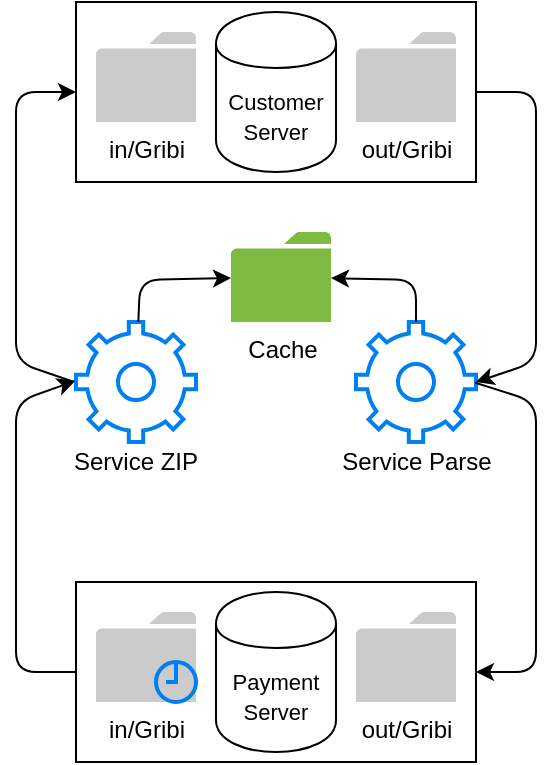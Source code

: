<mxfile version="13.0.1" type="device"><diagram id="Ka-lqZcNu6qHXXRH-ACD" name="Page-1"><mxGraphModel dx="358" dy="552" grid="1" gridSize="10" guides="1" tooltips="1" connect="1" arrows="1" fold="1" page="1" pageScale="1" pageWidth="300" pageHeight="400" math="0" shadow="0"><root><mxCell id="0"/><mxCell id="1" parent="0"/><mxCell id="SaWEK6s6M0D28ZFpTXxM-3" value="" style="rounded=0;whiteSpace=wrap;html=1;fillColor=none;" vertex="1" parent="1"><mxGeometry x="50" y="10" width="200" height="90" as="geometry"/></mxCell><mxCell id="SaWEK6s6M0D28ZFpTXxM-1" value="&lt;font style=&quot;font-size: 11px&quot;&gt;Customer Server&lt;/font&gt;" style="shape=cylinder;whiteSpace=wrap;html=1;boundedLbl=1;backgroundOutline=1;" vertex="1" parent="1"><mxGeometry x="120" y="15" width="60" height="80" as="geometry"/></mxCell><mxCell id="SaWEK6s6M0D28ZFpTXxM-5" value="in/Gribi" style="pointerEvents=1;shadow=0;dashed=0;html=1;strokeColor=none;labelPosition=center;verticalLabelPosition=bottom;verticalAlign=top;outlineConnect=0;align=center;shape=mxgraph.office.concepts.folder;fillColor=#CCCBCB;" vertex="1" parent="1"><mxGeometry x="60" y="25" width="50" height="45" as="geometry"/></mxCell><mxCell id="SaWEK6s6M0D28ZFpTXxM-6" value="out/Gribi" style="pointerEvents=1;shadow=0;dashed=0;html=1;strokeColor=none;labelPosition=center;verticalLabelPosition=bottom;verticalAlign=top;outlineConnect=0;align=center;shape=mxgraph.office.concepts.folder;fillColor=#CCCBCB;" vertex="1" parent="1"><mxGeometry x="190" y="25" width="50" height="45" as="geometry"/></mxCell><mxCell id="SaWEK6s6M0D28ZFpTXxM-7" value="" style="rounded=0;whiteSpace=wrap;html=1;fillColor=none;" vertex="1" parent="1"><mxGeometry x="50" y="300" width="200" height="90" as="geometry"/></mxCell><mxCell id="SaWEK6s6M0D28ZFpTXxM-8" value="&lt;font style=&quot;font-size: 11px&quot;&gt;Payment Server&lt;/font&gt;" style="shape=cylinder;whiteSpace=wrap;html=1;boundedLbl=1;backgroundOutline=1;" vertex="1" parent="1"><mxGeometry x="120" y="305" width="60" height="80" as="geometry"/></mxCell><mxCell id="SaWEK6s6M0D28ZFpTXxM-9" value="in/Gribi" style="pointerEvents=1;shadow=0;dashed=0;html=1;strokeColor=none;labelPosition=center;verticalLabelPosition=bottom;verticalAlign=top;outlineConnect=0;align=center;shape=mxgraph.office.concepts.folder;fillColor=#CCCBCB;" vertex="1" parent="1"><mxGeometry x="60" y="315" width="50" height="45" as="geometry"/></mxCell><mxCell id="SaWEK6s6M0D28ZFpTXxM-10" value="out/Gribi" style="pointerEvents=1;shadow=0;dashed=0;html=1;strokeColor=none;labelPosition=center;verticalLabelPosition=bottom;verticalAlign=top;outlineConnect=0;align=center;shape=mxgraph.office.concepts.folder;fillColor=#CCCBCB;" vertex="1" parent="1"><mxGeometry x="190" y="315" width="50" height="45" as="geometry"/></mxCell><mxCell id="SaWEK6s6M0D28ZFpTXxM-13" value="" style="html=1;verticalLabelPosition=bottom;align=center;labelBackgroundColor=#ffffff;verticalAlign=top;strokeWidth=2;strokeColor=#0080F0;shadow=0;dashed=0;shape=mxgraph.ios7.icons.clock;fillColor=none;" vertex="1" parent="1"><mxGeometry x="90" y="340" width="20" height="20" as="geometry"/></mxCell><mxCell id="SaWEK6s6M0D28ZFpTXxM-14" value="" style="html=1;verticalLabelPosition=bottom;align=center;labelBackgroundColor=#ffffff;verticalAlign=top;strokeWidth=2;strokeColor=#0080F0;shadow=0;dashed=0;shape=mxgraph.ios7.icons.settings;fillColor=none;" vertex="1" parent="1"><mxGeometry x="50" y="170" width="60" height="60" as="geometry"/></mxCell><mxCell id="SaWEK6s6M0D28ZFpTXxM-21" value="" style="html=1;verticalLabelPosition=bottom;align=center;labelBackgroundColor=#ffffff;verticalAlign=top;strokeWidth=2;strokeColor=#0080F0;shadow=0;dashed=0;shape=mxgraph.ios7.icons.settings;fillColor=none;" vertex="1" parent="1"><mxGeometry x="190" y="170" width="60" height="60" as="geometry"/></mxCell><mxCell id="SaWEK6s6M0D28ZFpTXxM-23" value="Service ZIP" style="text;html=1;strokeColor=none;fillColor=none;align=center;verticalAlign=middle;whiteSpace=wrap;rounded=0;" vertex="1" parent="1"><mxGeometry x="45" y="230" width="70" height="20" as="geometry"/></mxCell><mxCell id="SaWEK6s6M0D28ZFpTXxM-24" value="Service Parse" style="text;html=1;strokeColor=none;fillColor=none;align=center;verticalAlign=middle;whiteSpace=wrap;rounded=0;" vertex="1" parent="1"><mxGeometry x="177.5" y="230" width="85" height="20" as="geometry"/></mxCell><mxCell id="SaWEK6s6M0D28ZFpTXxM-25" value="Cache" style="pointerEvents=1;shadow=0;dashed=0;html=1;strokeColor=none;labelPosition=center;verticalLabelPosition=bottom;verticalAlign=top;outlineConnect=0;align=center;shape=mxgraph.office.concepts.folder;fillColor=#7FBA42;" vertex="1" parent="1"><mxGeometry x="127.5" y="125" width="50" height="45" as="geometry"/></mxCell><mxCell id="SaWEK6s6M0D28ZFpTXxM-26" value="" style="endArrow=classic;html=1;" edge="1" parent="1" source="SaWEK6s6M0D28ZFpTXxM-14" target="SaWEK6s6M0D28ZFpTXxM-25"><mxGeometry width="50" height="50" relative="1" as="geometry"><mxPoint x="130" y="190" as="sourcePoint"/><mxPoint x="180" y="140" as="targetPoint"/><Array as="points"><mxPoint x="82" y="149"/></Array></mxGeometry></mxCell><mxCell id="SaWEK6s6M0D28ZFpTXxM-27" value="" style="endArrow=classic;html=1;exitX=0.5;exitY=0;exitDx=0;exitDy=0;exitPerimeter=0;" edge="1" parent="1" source="SaWEK6s6M0D28ZFpTXxM-21" target="SaWEK6s6M0D28ZFpTXxM-25"><mxGeometry width="50" height="50" relative="1" as="geometry"><mxPoint x="130" y="190" as="sourcePoint"/><mxPoint x="178" y="151" as="targetPoint"/><Array as="points"><mxPoint x="220" y="149"/></Array></mxGeometry></mxCell><mxCell id="SaWEK6s6M0D28ZFpTXxM-28" value="" style="endArrow=classic;html=1;exitX=0.994;exitY=0.506;exitDx=0;exitDy=0;exitPerimeter=0;entryX=1;entryY=0.5;entryDx=0;entryDy=0;" edge="1" parent="1" source="SaWEK6s6M0D28ZFpTXxM-21" target="SaWEK6s6M0D28ZFpTXxM-7"><mxGeometry width="50" height="50" relative="1" as="geometry"><mxPoint x="250" y="170" as="sourcePoint"/><mxPoint x="300" y="120" as="targetPoint"/><Array as="points"><mxPoint x="280" y="210"/><mxPoint x="280" y="345"/></Array></mxGeometry></mxCell><mxCell id="SaWEK6s6M0D28ZFpTXxM-30" value="" style="endArrow=classic;html=1;exitX=0;exitY=0.5;exitDx=0;exitDy=0;entryX=-0.006;entryY=0.49;entryDx=0;entryDy=0;entryPerimeter=0;" edge="1" parent="1" source="SaWEK6s6M0D28ZFpTXxM-7" target="SaWEK6s6M0D28ZFpTXxM-14"><mxGeometry width="50" height="50" relative="1" as="geometry"><mxPoint x="30" y="170" as="sourcePoint"/><mxPoint x="80" y="120" as="targetPoint"/><Array as="points"><mxPoint x="20" y="345"/><mxPoint x="20" y="210"/></Array></mxGeometry></mxCell><mxCell id="SaWEK6s6M0D28ZFpTXxM-31" value="" style="endArrow=classic;html=1;exitX=-0.022;exitY=0.498;exitDx=0;exitDy=0;exitPerimeter=0;entryX=0;entryY=0.5;entryDx=0;entryDy=0;" edge="1" parent="1" source="SaWEK6s6M0D28ZFpTXxM-14" target="SaWEK6s6M0D28ZFpTXxM-3"><mxGeometry width="50" height="50" relative="1" as="geometry"><mxPoint x="20" y="160" as="sourcePoint"/><mxPoint x="70" y="110" as="targetPoint"/><Array as="points"><mxPoint x="20" y="190"/><mxPoint x="20" y="55"/></Array></mxGeometry></mxCell><mxCell id="SaWEK6s6M0D28ZFpTXxM-32" value="" style="endArrow=classic;html=1;exitX=1;exitY=0.5;exitDx=0;exitDy=0;" edge="1" parent="1" source="SaWEK6s6M0D28ZFpTXxM-3"><mxGeometry width="50" height="50" relative="1" as="geometry"><mxPoint x="250" y="180" as="sourcePoint"/><mxPoint x="250" y="200" as="targetPoint"/><Array as="points"><mxPoint x="280" y="55"/><mxPoint x="280" y="190"/></Array></mxGeometry></mxCell></root></mxGraphModel></diagram></mxfile>